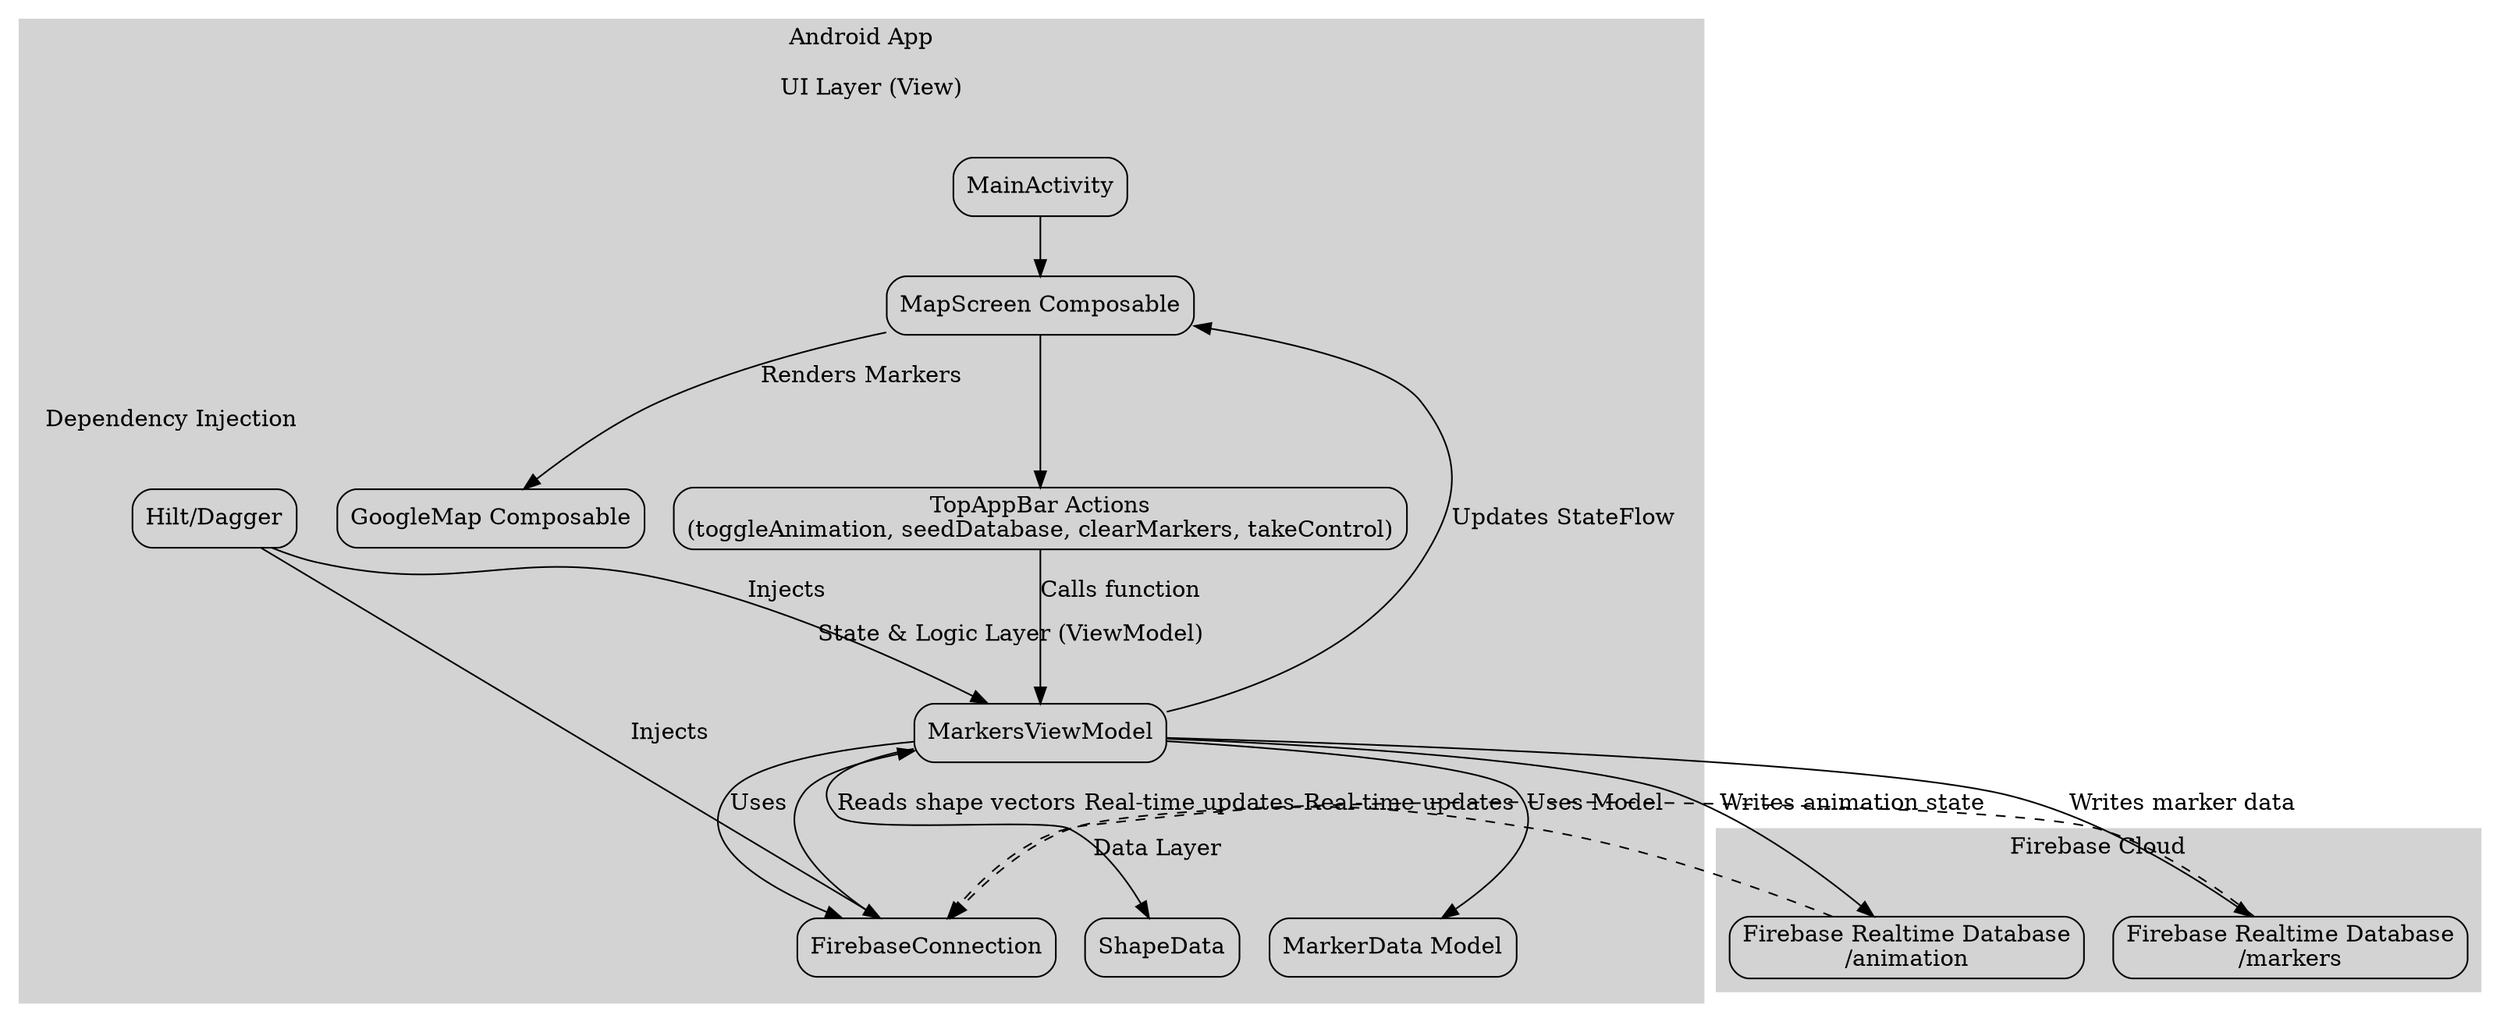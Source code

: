 digraph Architecture {
    rankdir=TB;
    node [shape=box, style=rounded];

    subgraph "cluster_firebase" {
        label="Firebase Cloud";
        style="filled";
        color="lightgrey";
        MarkersDB [label="Firebase Realtime Database
/markers"];
        AnimationDB [label="Firebase Realtime Database
/animation"];
    }

    subgraph "cluster_android" {
        label="Android App";
        style="filled";
        color="lightgrey";

        subgraph "cluster_ui" {
            label="UI Layer (View)";
            A [label="MainActivity"];
            B [label="MapScreen Composable"];
            C [label="TopAppBar Actions
(toggleAnimation, seedDatabase, clearMarkers, takeControl)"];
            D [label="GoogleMap Composable"];
        }

        subgraph "cluster_vm" {
            label="State & Logic Layer (ViewModel)";
            VM [label="MarkersViewModel"];
        }

        subgraph "cluster_data" {
            label="Data Layer";
            FC [label="FirebaseConnection"];
            SD [label="ShapeData"];
            M [label="MarkerData Model"];
        }

        subgraph "cluster_di" {
            label="Dependency Injection";
            Hilt [label="Hilt/Dagger"];
        }
    }

    // --- Interactions ---
    A -> B;
    B -> C;
    B -> D [label="Renders Markers"];
    C -> VM [label="Calls function"];
    VM -> FC [label="Uses"];
    VM -> SD [label="Reads shape vectors"];
    
    // Controller writes to Firebase
    VM -> AnimationDB [label="Writes animation state"];
    VM -> MarkersDB [label="Writes marker data"];

    // All clients listen for real-time updates
    MarkersDB -> FC [label="Real-time updates", style=dashed];
    AnimationDB -> FC [label="Real-time updates", style=dashed];
    
    FC -> VM;
    VM -> B [label="Updates StateFlow"];
    VM -> M [label="Uses Model"];

    // --- DI Graph ---
    Hilt -> FC [label="Injects"];
    Hilt -> VM [label="Injects"];
}